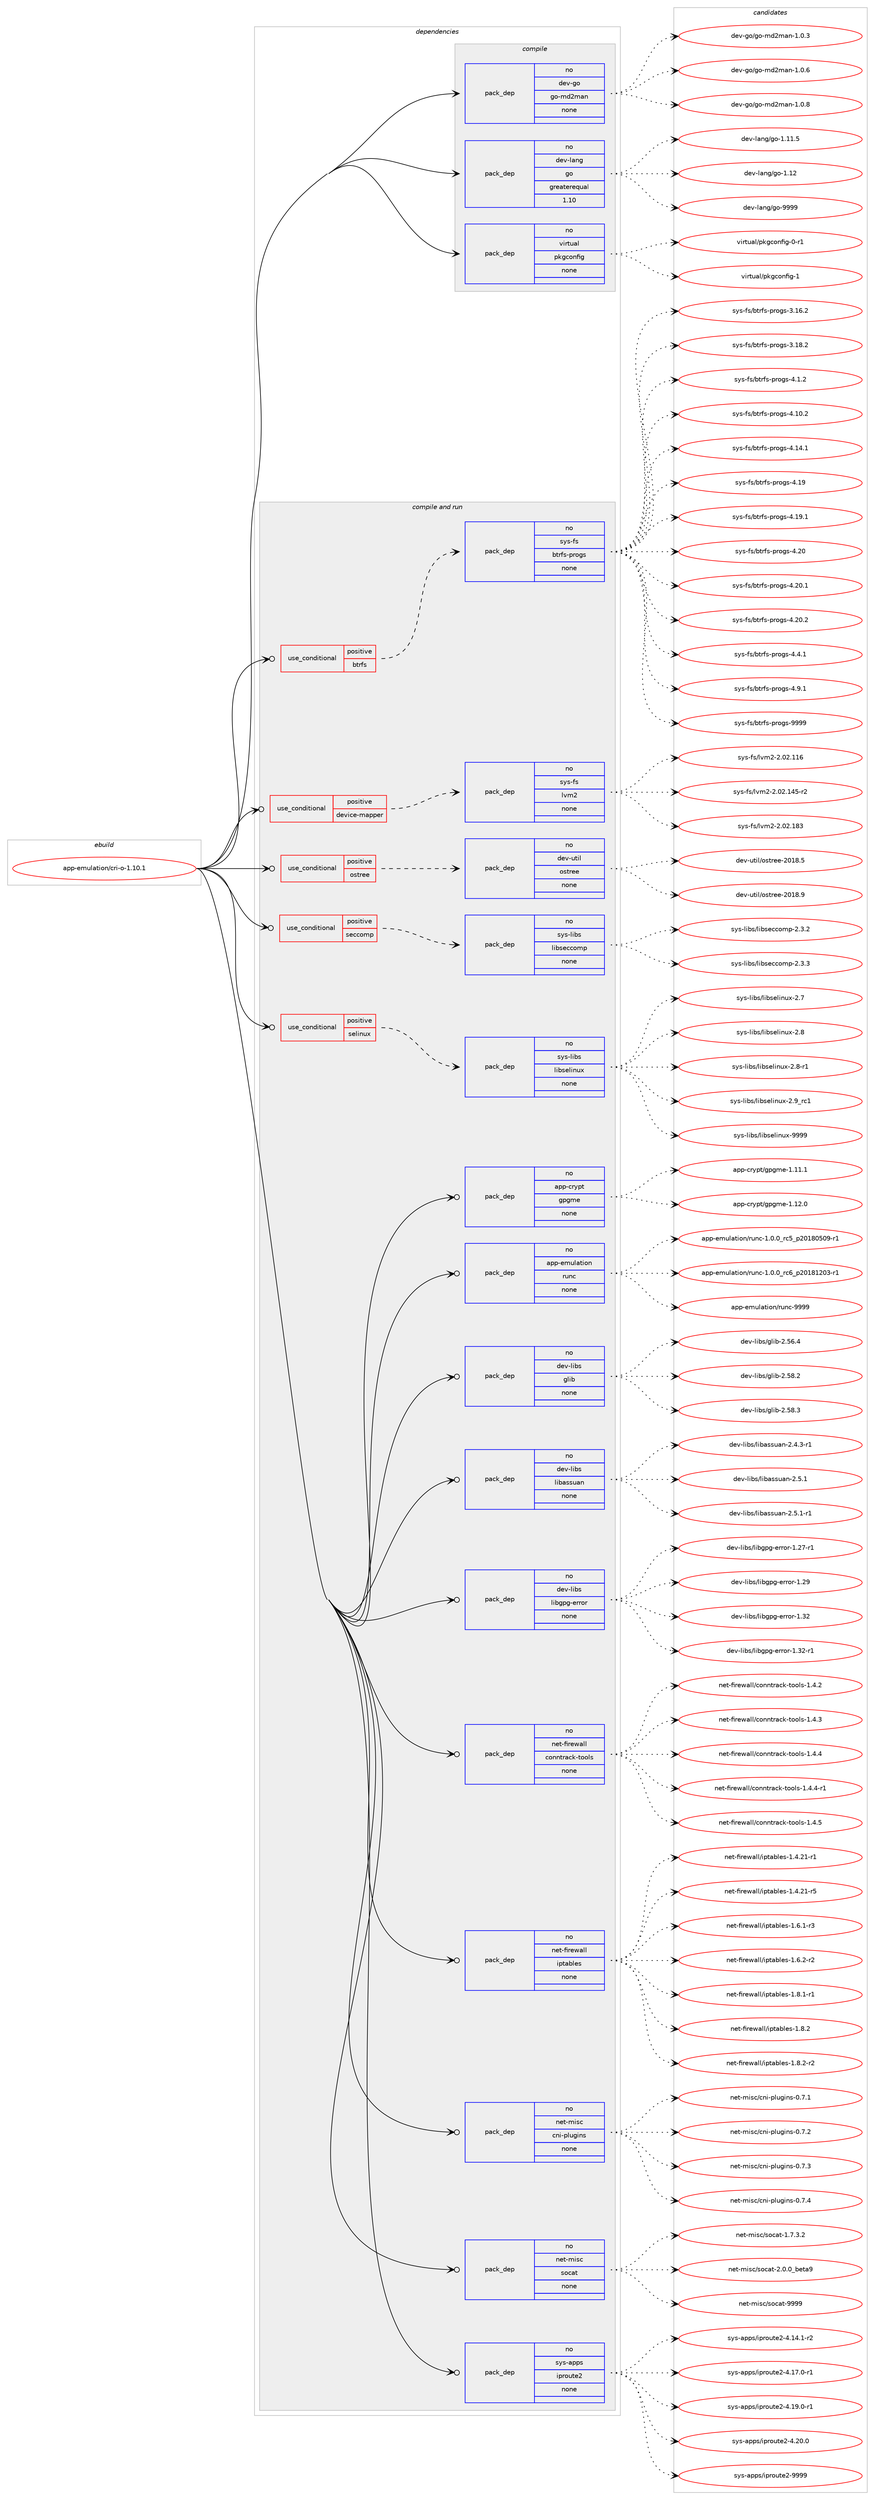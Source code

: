 digraph prolog {

# *************
# Graph options
# *************

newrank=true;
concentrate=true;
compound=true;
graph [rankdir=LR,fontname=Helvetica,fontsize=10,ranksep=1.5];#, ranksep=2.5, nodesep=0.2];
edge  [arrowhead=vee];
node  [fontname=Helvetica,fontsize=10];

# **********
# The ebuild
# **********

subgraph cluster_leftcol {
color=gray;
rank=same;
label=<<i>ebuild</i>>;
id [label="app-emulation/cri-o-1.10.1", color=red, width=4, href="../app-emulation/cri-o-1.10.1.svg"];
}

# ****************
# The dependencies
# ****************

subgraph cluster_midcol {
color=gray;
label=<<i>dependencies</i>>;
subgraph cluster_compile {
fillcolor="#eeeeee";
style=filled;
label=<<i>compile</i>>;
subgraph pack914037 {
dependency1283457 [label=<<TABLE BORDER="0" CELLBORDER="1" CELLSPACING="0" CELLPADDING="4" WIDTH="220"><TR><TD ROWSPAN="6" CELLPADDING="30">pack_dep</TD></TR><TR><TD WIDTH="110">no</TD></TR><TR><TD>dev-go</TD></TR><TR><TD>go-md2man</TD></TR><TR><TD>none</TD></TR><TR><TD></TD></TR></TABLE>>, shape=none, color=blue];
}
id:e -> dependency1283457:w [weight=20,style="solid",arrowhead="vee"];
subgraph pack914038 {
dependency1283458 [label=<<TABLE BORDER="0" CELLBORDER="1" CELLSPACING="0" CELLPADDING="4" WIDTH="220"><TR><TD ROWSPAN="6" CELLPADDING="30">pack_dep</TD></TR><TR><TD WIDTH="110">no</TD></TR><TR><TD>dev-lang</TD></TR><TR><TD>go</TD></TR><TR><TD>greaterequal</TD></TR><TR><TD>1.10</TD></TR></TABLE>>, shape=none, color=blue];
}
id:e -> dependency1283458:w [weight=20,style="solid",arrowhead="vee"];
subgraph pack914039 {
dependency1283459 [label=<<TABLE BORDER="0" CELLBORDER="1" CELLSPACING="0" CELLPADDING="4" WIDTH="220"><TR><TD ROWSPAN="6" CELLPADDING="30">pack_dep</TD></TR><TR><TD WIDTH="110">no</TD></TR><TR><TD>virtual</TD></TR><TR><TD>pkgconfig</TD></TR><TR><TD>none</TD></TR><TR><TD></TD></TR></TABLE>>, shape=none, color=blue];
}
id:e -> dependency1283459:w [weight=20,style="solid",arrowhead="vee"];
}
subgraph cluster_compileandrun {
fillcolor="#eeeeee";
style=filled;
label=<<i>compile and run</i>>;
subgraph cond349455 {
dependency1283460 [label=<<TABLE BORDER="0" CELLBORDER="1" CELLSPACING="0" CELLPADDING="4"><TR><TD ROWSPAN="3" CELLPADDING="10">use_conditional</TD></TR><TR><TD>positive</TD></TR><TR><TD>btrfs</TD></TR></TABLE>>, shape=none, color=red];
subgraph pack914040 {
dependency1283461 [label=<<TABLE BORDER="0" CELLBORDER="1" CELLSPACING="0" CELLPADDING="4" WIDTH="220"><TR><TD ROWSPAN="6" CELLPADDING="30">pack_dep</TD></TR><TR><TD WIDTH="110">no</TD></TR><TR><TD>sys-fs</TD></TR><TR><TD>btrfs-progs</TD></TR><TR><TD>none</TD></TR><TR><TD></TD></TR></TABLE>>, shape=none, color=blue];
}
dependency1283460:e -> dependency1283461:w [weight=20,style="dashed",arrowhead="vee"];
}
id:e -> dependency1283460:w [weight=20,style="solid",arrowhead="odotvee"];
subgraph cond349456 {
dependency1283462 [label=<<TABLE BORDER="0" CELLBORDER="1" CELLSPACING="0" CELLPADDING="4"><TR><TD ROWSPAN="3" CELLPADDING="10">use_conditional</TD></TR><TR><TD>positive</TD></TR><TR><TD>device-mapper</TD></TR></TABLE>>, shape=none, color=red];
subgraph pack914041 {
dependency1283463 [label=<<TABLE BORDER="0" CELLBORDER="1" CELLSPACING="0" CELLPADDING="4" WIDTH="220"><TR><TD ROWSPAN="6" CELLPADDING="30">pack_dep</TD></TR><TR><TD WIDTH="110">no</TD></TR><TR><TD>sys-fs</TD></TR><TR><TD>lvm2</TD></TR><TR><TD>none</TD></TR><TR><TD></TD></TR></TABLE>>, shape=none, color=blue];
}
dependency1283462:e -> dependency1283463:w [weight=20,style="dashed",arrowhead="vee"];
}
id:e -> dependency1283462:w [weight=20,style="solid",arrowhead="odotvee"];
subgraph cond349457 {
dependency1283464 [label=<<TABLE BORDER="0" CELLBORDER="1" CELLSPACING="0" CELLPADDING="4"><TR><TD ROWSPAN="3" CELLPADDING="10">use_conditional</TD></TR><TR><TD>positive</TD></TR><TR><TD>ostree</TD></TR></TABLE>>, shape=none, color=red];
subgraph pack914042 {
dependency1283465 [label=<<TABLE BORDER="0" CELLBORDER="1" CELLSPACING="0" CELLPADDING="4" WIDTH="220"><TR><TD ROWSPAN="6" CELLPADDING="30">pack_dep</TD></TR><TR><TD WIDTH="110">no</TD></TR><TR><TD>dev-util</TD></TR><TR><TD>ostree</TD></TR><TR><TD>none</TD></TR><TR><TD></TD></TR></TABLE>>, shape=none, color=blue];
}
dependency1283464:e -> dependency1283465:w [weight=20,style="dashed",arrowhead="vee"];
}
id:e -> dependency1283464:w [weight=20,style="solid",arrowhead="odotvee"];
subgraph cond349458 {
dependency1283466 [label=<<TABLE BORDER="0" CELLBORDER="1" CELLSPACING="0" CELLPADDING="4"><TR><TD ROWSPAN="3" CELLPADDING="10">use_conditional</TD></TR><TR><TD>positive</TD></TR><TR><TD>seccomp</TD></TR></TABLE>>, shape=none, color=red];
subgraph pack914043 {
dependency1283467 [label=<<TABLE BORDER="0" CELLBORDER="1" CELLSPACING="0" CELLPADDING="4" WIDTH="220"><TR><TD ROWSPAN="6" CELLPADDING="30">pack_dep</TD></TR><TR><TD WIDTH="110">no</TD></TR><TR><TD>sys-libs</TD></TR><TR><TD>libseccomp</TD></TR><TR><TD>none</TD></TR><TR><TD></TD></TR></TABLE>>, shape=none, color=blue];
}
dependency1283466:e -> dependency1283467:w [weight=20,style="dashed",arrowhead="vee"];
}
id:e -> dependency1283466:w [weight=20,style="solid",arrowhead="odotvee"];
subgraph cond349459 {
dependency1283468 [label=<<TABLE BORDER="0" CELLBORDER="1" CELLSPACING="0" CELLPADDING="4"><TR><TD ROWSPAN="3" CELLPADDING="10">use_conditional</TD></TR><TR><TD>positive</TD></TR><TR><TD>selinux</TD></TR></TABLE>>, shape=none, color=red];
subgraph pack914044 {
dependency1283469 [label=<<TABLE BORDER="0" CELLBORDER="1" CELLSPACING="0" CELLPADDING="4" WIDTH="220"><TR><TD ROWSPAN="6" CELLPADDING="30">pack_dep</TD></TR><TR><TD WIDTH="110">no</TD></TR><TR><TD>sys-libs</TD></TR><TR><TD>libselinux</TD></TR><TR><TD>none</TD></TR><TR><TD></TD></TR></TABLE>>, shape=none, color=blue];
}
dependency1283468:e -> dependency1283469:w [weight=20,style="dashed",arrowhead="vee"];
}
id:e -> dependency1283468:w [weight=20,style="solid",arrowhead="odotvee"];
subgraph pack914045 {
dependency1283470 [label=<<TABLE BORDER="0" CELLBORDER="1" CELLSPACING="0" CELLPADDING="4" WIDTH="220"><TR><TD ROWSPAN="6" CELLPADDING="30">pack_dep</TD></TR><TR><TD WIDTH="110">no</TD></TR><TR><TD>app-crypt</TD></TR><TR><TD>gpgme</TD></TR><TR><TD>none</TD></TR><TR><TD></TD></TR></TABLE>>, shape=none, color=blue];
}
id:e -> dependency1283470:w [weight=20,style="solid",arrowhead="odotvee"];
subgraph pack914046 {
dependency1283471 [label=<<TABLE BORDER="0" CELLBORDER="1" CELLSPACING="0" CELLPADDING="4" WIDTH="220"><TR><TD ROWSPAN="6" CELLPADDING="30">pack_dep</TD></TR><TR><TD WIDTH="110">no</TD></TR><TR><TD>app-emulation</TD></TR><TR><TD>runc</TD></TR><TR><TD>none</TD></TR><TR><TD></TD></TR></TABLE>>, shape=none, color=blue];
}
id:e -> dependency1283471:w [weight=20,style="solid",arrowhead="odotvee"];
subgraph pack914047 {
dependency1283472 [label=<<TABLE BORDER="0" CELLBORDER="1" CELLSPACING="0" CELLPADDING="4" WIDTH="220"><TR><TD ROWSPAN="6" CELLPADDING="30">pack_dep</TD></TR><TR><TD WIDTH="110">no</TD></TR><TR><TD>dev-libs</TD></TR><TR><TD>glib</TD></TR><TR><TD>none</TD></TR><TR><TD></TD></TR></TABLE>>, shape=none, color=blue];
}
id:e -> dependency1283472:w [weight=20,style="solid",arrowhead="odotvee"];
subgraph pack914048 {
dependency1283473 [label=<<TABLE BORDER="0" CELLBORDER="1" CELLSPACING="0" CELLPADDING="4" WIDTH="220"><TR><TD ROWSPAN="6" CELLPADDING="30">pack_dep</TD></TR><TR><TD WIDTH="110">no</TD></TR><TR><TD>dev-libs</TD></TR><TR><TD>libassuan</TD></TR><TR><TD>none</TD></TR><TR><TD></TD></TR></TABLE>>, shape=none, color=blue];
}
id:e -> dependency1283473:w [weight=20,style="solid",arrowhead="odotvee"];
subgraph pack914049 {
dependency1283474 [label=<<TABLE BORDER="0" CELLBORDER="1" CELLSPACING="0" CELLPADDING="4" WIDTH="220"><TR><TD ROWSPAN="6" CELLPADDING="30">pack_dep</TD></TR><TR><TD WIDTH="110">no</TD></TR><TR><TD>dev-libs</TD></TR><TR><TD>libgpg-error</TD></TR><TR><TD>none</TD></TR><TR><TD></TD></TR></TABLE>>, shape=none, color=blue];
}
id:e -> dependency1283474:w [weight=20,style="solid",arrowhead="odotvee"];
subgraph pack914050 {
dependency1283475 [label=<<TABLE BORDER="0" CELLBORDER="1" CELLSPACING="0" CELLPADDING="4" WIDTH="220"><TR><TD ROWSPAN="6" CELLPADDING="30">pack_dep</TD></TR><TR><TD WIDTH="110">no</TD></TR><TR><TD>net-firewall</TD></TR><TR><TD>conntrack-tools</TD></TR><TR><TD>none</TD></TR><TR><TD></TD></TR></TABLE>>, shape=none, color=blue];
}
id:e -> dependency1283475:w [weight=20,style="solid",arrowhead="odotvee"];
subgraph pack914051 {
dependency1283476 [label=<<TABLE BORDER="0" CELLBORDER="1" CELLSPACING="0" CELLPADDING="4" WIDTH="220"><TR><TD ROWSPAN="6" CELLPADDING="30">pack_dep</TD></TR><TR><TD WIDTH="110">no</TD></TR><TR><TD>net-firewall</TD></TR><TR><TD>iptables</TD></TR><TR><TD>none</TD></TR><TR><TD></TD></TR></TABLE>>, shape=none, color=blue];
}
id:e -> dependency1283476:w [weight=20,style="solid",arrowhead="odotvee"];
subgraph pack914052 {
dependency1283477 [label=<<TABLE BORDER="0" CELLBORDER="1" CELLSPACING="0" CELLPADDING="4" WIDTH="220"><TR><TD ROWSPAN="6" CELLPADDING="30">pack_dep</TD></TR><TR><TD WIDTH="110">no</TD></TR><TR><TD>net-misc</TD></TR><TR><TD>cni-plugins</TD></TR><TR><TD>none</TD></TR><TR><TD></TD></TR></TABLE>>, shape=none, color=blue];
}
id:e -> dependency1283477:w [weight=20,style="solid",arrowhead="odotvee"];
subgraph pack914053 {
dependency1283478 [label=<<TABLE BORDER="0" CELLBORDER="1" CELLSPACING="0" CELLPADDING="4" WIDTH="220"><TR><TD ROWSPAN="6" CELLPADDING="30">pack_dep</TD></TR><TR><TD WIDTH="110">no</TD></TR><TR><TD>net-misc</TD></TR><TR><TD>socat</TD></TR><TR><TD>none</TD></TR><TR><TD></TD></TR></TABLE>>, shape=none, color=blue];
}
id:e -> dependency1283478:w [weight=20,style="solid",arrowhead="odotvee"];
subgraph pack914054 {
dependency1283479 [label=<<TABLE BORDER="0" CELLBORDER="1" CELLSPACING="0" CELLPADDING="4" WIDTH="220"><TR><TD ROWSPAN="6" CELLPADDING="30">pack_dep</TD></TR><TR><TD WIDTH="110">no</TD></TR><TR><TD>sys-apps</TD></TR><TR><TD>iproute2</TD></TR><TR><TD>none</TD></TR><TR><TD></TD></TR></TABLE>>, shape=none, color=blue];
}
id:e -> dependency1283479:w [weight=20,style="solid",arrowhead="odotvee"];
}
subgraph cluster_run {
fillcolor="#eeeeee";
style=filled;
label=<<i>run</i>>;
}
}

# **************
# The candidates
# **************

subgraph cluster_choices {
rank=same;
color=gray;
label=<<i>candidates</i>>;

subgraph choice914037 {
color=black;
nodesep=1;
choice1001011184510311147103111451091005010997110454946484651 [label="dev-go/go-md2man-1.0.3", color=red, width=4,href="../dev-go/go-md2man-1.0.3.svg"];
choice1001011184510311147103111451091005010997110454946484654 [label="dev-go/go-md2man-1.0.6", color=red, width=4,href="../dev-go/go-md2man-1.0.6.svg"];
choice1001011184510311147103111451091005010997110454946484656 [label="dev-go/go-md2man-1.0.8", color=red, width=4,href="../dev-go/go-md2man-1.0.8.svg"];
dependency1283457:e -> choice1001011184510311147103111451091005010997110454946484651:w [style=dotted,weight="100"];
dependency1283457:e -> choice1001011184510311147103111451091005010997110454946484654:w [style=dotted,weight="100"];
dependency1283457:e -> choice1001011184510311147103111451091005010997110454946484656:w [style=dotted,weight="100"];
}
subgraph choice914038 {
color=black;
nodesep=1;
choice10010111845108971101034710311145494649494653 [label="dev-lang/go-1.11.5", color=red, width=4,href="../dev-lang/go-1.11.5.svg"];
choice1001011184510897110103471031114549464950 [label="dev-lang/go-1.12", color=red, width=4,href="../dev-lang/go-1.12.svg"];
choice1001011184510897110103471031114557575757 [label="dev-lang/go-9999", color=red, width=4,href="../dev-lang/go-9999.svg"];
dependency1283458:e -> choice10010111845108971101034710311145494649494653:w [style=dotted,weight="100"];
dependency1283458:e -> choice1001011184510897110103471031114549464950:w [style=dotted,weight="100"];
dependency1283458:e -> choice1001011184510897110103471031114557575757:w [style=dotted,weight="100"];
}
subgraph choice914039 {
color=black;
nodesep=1;
choice11810511411611797108471121071039911111010210510345484511449 [label="virtual/pkgconfig-0-r1", color=red, width=4,href="../virtual/pkgconfig-0-r1.svg"];
choice1181051141161179710847112107103991111101021051034549 [label="virtual/pkgconfig-1", color=red, width=4,href="../virtual/pkgconfig-1.svg"];
dependency1283459:e -> choice11810511411611797108471121071039911111010210510345484511449:w [style=dotted,weight="100"];
dependency1283459:e -> choice1181051141161179710847112107103991111101021051034549:w [style=dotted,weight="100"];
}
subgraph choice914040 {
color=black;
nodesep=1;
choice1151211154510211547981161141021154511211411110311545514649544650 [label="sys-fs/btrfs-progs-3.16.2", color=red, width=4,href="../sys-fs/btrfs-progs-3.16.2.svg"];
choice1151211154510211547981161141021154511211411110311545514649564650 [label="sys-fs/btrfs-progs-3.18.2", color=red, width=4,href="../sys-fs/btrfs-progs-3.18.2.svg"];
choice11512111545102115479811611410211545112114111103115455246494650 [label="sys-fs/btrfs-progs-4.1.2", color=red, width=4,href="../sys-fs/btrfs-progs-4.1.2.svg"];
choice1151211154510211547981161141021154511211411110311545524649484650 [label="sys-fs/btrfs-progs-4.10.2", color=red, width=4,href="../sys-fs/btrfs-progs-4.10.2.svg"];
choice1151211154510211547981161141021154511211411110311545524649524649 [label="sys-fs/btrfs-progs-4.14.1", color=red, width=4,href="../sys-fs/btrfs-progs-4.14.1.svg"];
choice115121115451021154798116114102115451121141111031154552464957 [label="sys-fs/btrfs-progs-4.19", color=red, width=4,href="../sys-fs/btrfs-progs-4.19.svg"];
choice1151211154510211547981161141021154511211411110311545524649574649 [label="sys-fs/btrfs-progs-4.19.1", color=red, width=4,href="../sys-fs/btrfs-progs-4.19.1.svg"];
choice115121115451021154798116114102115451121141111031154552465048 [label="sys-fs/btrfs-progs-4.20", color=red, width=4,href="../sys-fs/btrfs-progs-4.20.svg"];
choice1151211154510211547981161141021154511211411110311545524650484649 [label="sys-fs/btrfs-progs-4.20.1", color=red, width=4,href="../sys-fs/btrfs-progs-4.20.1.svg"];
choice1151211154510211547981161141021154511211411110311545524650484650 [label="sys-fs/btrfs-progs-4.20.2", color=red, width=4,href="../sys-fs/btrfs-progs-4.20.2.svg"];
choice11512111545102115479811611410211545112114111103115455246524649 [label="sys-fs/btrfs-progs-4.4.1", color=red, width=4,href="../sys-fs/btrfs-progs-4.4.1.svg"];
choice11512111545102115479811611410211545112114111103115455246574649 [label="sys-fs/btrfs-progs-4.9.1", color=red, width=4,href="../sys-fs/btrfs-progs-4.9.1.svg"];
choice115121115451021154798116114102115451121141111031154557575757 [label="sys-fs/btrfs-progs-9999", color=red, width=4,href="../sys-fs/btrfs-progs-9999.svg"];
dependency1283461:e -> choice1151211154510211547981161141021154511211411110311545514649544650:w [style=dotted,weight="100"];
dependency1283461:e -> choice1151211154510211547981161141021154511211411110311545514649564650:w [style=dotted,weight="100"];
dependency1283461:e -> choice11512111545102115479811611410211545112114111103115455246494650:w [style=dotted,weight="100"];
dependency1283461:e -> choice1151211154510211547981161141021154511211411110311545524649484650:w [style=dotted,weight="100"];
dependency1283461:e -> choice1151211154510211547981161141021154511211411110311545524649524649:w [style=dotted,weight="100"];
dependency1283461:e -> choice115121115451021154798116114102115451121141111031154552464957:w [style=dotted,weight="100"];
dependency1283461:e -> choice1151211154510211547981161141021154511211411110311545524649574649:w [style=dotted,weight="100"];
dependency1283461:e -> choice115121115451021154798116114102115451121141111031154552465048:w [style=dotted,weight="100"];
dependency1283461:e -> choice1151211154510211547981161141021154511211411110311545524650484649:w [style=dotted,weight="100"];
dependency1283461:e -> choice1151211154510211547981161141021154511211411110311545524650484650:w [style=dotted,weight="100"];
dependency1283461:e -> choice11512111545102115479811611410211545112114111103115455246524649:w [style=dotted,weight="100"];
dependency1283461:e -> choice11512111545102115479811611410211545112114111103115455246574649:w [style=dotted,weight="100"];
dependency1283461:e -> choice115121115451021154798116114102115451121141111031154557575757:w [style=dotted,weight="100"];
}
subgraph choice914041 {
color=black;
nodesep=1;
choice115121115451021154710811810950455046485046494954 [label="sys-fs/lvm2-2.02.116", color=red, width=4,href="../sys-fs/lvm2-2.02.116.svg"];
choice1151211154510211547108118109504550464850464952534511450 [label="sys-fs/lvm2-2.02.145-r2", color=red, width=4,href="../sys-fs/lvm2-2.02.145-r2.svg"];
choice115121115451021154710811810950455046485046495651 [label="sys-fs/lvm2-2.02.183", color=red, width=4,href="../sys-fs/lvm2-2.02.183.svg"];
dependency1283463:e -> choice115121115451021154710811810950455046485046494954:w [style=dotted,weight="100"];
dependency1283463:e -> choice1151211154510211547108118109504550464850464952534511450:w [style=dotted,weight="100"];
dependency1283463:e -> choice115121115451021154710811810950455046485046495651:w [style=dotted,weight="100"];
}
subgraph choice914042 {
color=black;
nodesep=1;
choice100101118451171161051084711111511611410110145504849564653 [label="dev-util/ostree-2018.5", color=red, width=4,href="../dev-util/ostree-2018.5.svg"];
choice100101118451171161051084711111511611410110145504849564657 [label="dev-util/ostree-2018.9", color=red, width=4,href="../dev-util/ostree-2018.9.svg"];
dependency1283465:e -> choice100101118451171161051084711111511611410110145504849564653:w [style=dotted,weight="100"];
dependency1283465:e -> choice100101118451171161051084711111511611410110145504849564657:w [style=dotted,weight="100"];
}
subgraph choice914043 {
color=black;
nodesep=1;
choice115121115451081059811547108105981151019999111109112455046514650 [label="sys-libs/libseccomp-2.3.2", color=red, width=4,href="../sys-libs/libseccomp-2.3.2.svg"];
choice115121115451081059811547108105981151019999111109112455046514651 [label="sys-libs/libseccomp-2.3.3", color=red, width=4,href="../sys-libs/libseccomp-2.3.3.svg"];
dependency1283467:e -> choice115121115451081059811547108105981151019999111109112455046514650:w [style=dotted,weight="100"];
dependency1283467:e -> choice115121115451081059811547108105981151019999111109112455046514651:w [style=dotted,weight="100"];
}
subgraph choice914044 {
color=black;
nodesep=1;
choice1151211154510810598115471081059811510110810511011712045504655 [label="sys-libs/libselinux-2.7", color=red, width=4,href="../sys-libs/libselinux-2.7.svg"];
choice1151211154510810598115471081059811510110810511011712045504656 [label="sys-libs/libselinux-2.8", color=red, width=4,href="../sys-libs/libselinux-2.8.svg"];
choice11512111545108105981154710810598115101108105110117120455046564511449 [label="sys-libs/libselinux-2.8-r1", color=red, width=4,href="../sys-libs/libselinux-2.8-r1.svg"];
choice1151211154510810598115471081059811510110810511011712045504657951149949 [label="sys-libs/libselinux-2.9_rc1", color=red, width=4,href="../sys-libs/libselinux-2.9_rc1.svg"];
choice115121115451081059811547108105981151011081051101171204557575757 [label="sys-libs/libselinux-9999", color=red, width=4,href="../sys-libs/libselinux-9999.svg"];
dependency1283469:e -> choice1151211154510810598115471081059811510110810511011712045504655:w [style=dotted,weight="100"];
dependency1283469:e -> choice1151211154510810598115471081059811510110810511011712045504656:w [style=dotted,weight="100"];
dependency1283469:e -> choice11512111545108105981154710810598115101108105110117120455046564511449:w [style=dotted,weight="100"];
dependency1283469:e -> choice1151211154510810598115471081059811510110810511011712045504657951149949:w [style=dotted,weight="100"];
dependency1283469:e -> choice115121115451081059811547108105981151011081051101171204557575757:w [style=dotted,weight="100"];
}
subgraph choice914045 {
color=black;
nodesep=1;
choice9711211245991141211121164710311210310910145494649494649 [label="app-crypt/gpgme-1.11.1", color=red, width=4,href="../app-crypt/gpgme-1.11.1.svg"];
choice9711211245991141211121164710311210310910145494649504648 [label="app-crypt/gpgme-1.12.0", color=red, width=4,href="../app-crypt/gpgme-1.12.0.svg"];
dependency1283470:e -> choice9711211245991141211121164710311210310910145494649494649:w [style=dotted,weight="100"];
dependency1283470:e -> choice9711211245991141211121164710311210310910145494649504648:w [style=dotted,weight="100"];
}
subgraph choice914046 {
color=black;
nodesep=1;
choice97112112451011091171089711610511111047114117110994549464846489511499539511250484956485348574511449 [label="app-emulation/runc-1.0.0_rc5_p20180509-r1", color=red, width=4,href="../app-emulation/runc-1.0.0_rc5_p20180509-r1.svg"];
choice97112112451011091171089711610511111047114117110994549464846489511499549511250484956495048514511449 [label="app-emulation/runc-1.0.0_rc6_p20181203-r1", color=red, width=4,href="../app-emulation/runc-1.0.0_rc6_p20181203-r1.svg"];
choice97112112451011091171089711610511111047114117110994557575757 [label="app-emulation/runc-9999", color=red, width=4,href="../app-emulation/runc-9999.svg"];
dependency1283471:e -> choice97112112451011091171089711610511111047114117110994549464846489511499539511250484956485348574511449:w [style=dotted,weight="100"];
dependency1283471:e -> choice97112112451011091171089711610511111047114117110994549464846489511499549511250484956495048514511449:w [style=dotted,weight="100"];
dependency1283471:e -> choice97112112451011091171089711610511111047114117110994557575757:w [style=dotted,weight="100"];
}
subgraph choice914047 {
color=black;
nodesep=1;
choice1001011184510810598115471031081059845504653544652 [label="dev-libs/glib-2.56.4", color=red, width=4,href="../dev-libs/glib-2.56.4.svg"];
choice1001011184510810598115471031081059845504653564650 [label="dev-libs/glib-2.58.2", color=red, width=4,href="../dev-libs/glib-2.58.2.svg"];
choice1001011184510810598115471031081059845504653564651 [label="dev-libs/glib-2.58.3", color=red, width=4,href="../dev-libs/glib-2.58.3.svg"];
dependency1283472:e -> choice1001011184510810598115471031081059845504653544652:w [style=dotted,weight="100"];
dependency1283472:e -> choice1001011184510810598115471031081059845504653564650:w [style=dotted,weight="100"];
dependency1283472:e -> choice1001011184510810598115471031081059845504653564651:w [style=dotted,weight="100"];
}
subgraph choice914048 {
color=black;
nodesep=1;
choice1001011184510810598115471081059897115115117971104550465246514511449 [label="dev-libs/libassuan-2.4.3-r1", color=red, width=4,href="../dev-libs/libassuan-2.4.3-r1.svg"];
choice100101118451081059811547108105989711511511797110455046534649 [label="dev-libs/libassuan-2.5.1", color=red, width=4,href="../dev-libs/libassuan-2.5.1.svg"];
choice1001011184510810598115471081059897115115117971104550465346494511449 [label="dev-libs/libassuan-2.5.1-r1", color=red, width=4,href="../dev-libs/libassuan-2.5.1-r1.svg"];
dependency1283473:e -> choice1001011184510810598115471081059897115115117971104550465246514511449:w [style=dotted,weight="100"];
dependency1283473:e -> choice100101118451081059811547108105989711511511797110455046534649:w [style=dotted,weight="100"];
dependency1283473:e -> choice1001011184510810598115471081059897115115117971104550465346494511449:w [style=dotted,weight="100"];
}
subgraph choice914049 {
color=black;
nodesep=1;
choice100101118451081059811547108105981031121034510111411411111445494650554511449 [label="dev-libs/libgpg-error-1.27-r1", color=red, width=4,href="../dev-libs/libgpg-error-1.27-r1.svg"];
choice10010111845108105981154710810598103112103451011141141111144549465057 [label="dev-libs/libgpg-error-1.29", color=red, width=4,href="../dev-libs/libgpg-error-1.29.svg"];
choice10010111845108105981154710810598103112103451011141141111144549465150 [label="dev-libs/libgpg-error-1.32", color=red, width=4,href="../dev-libs/libgpg-error-1.32.svg"];
choice100101118451081059811547108105981031121034510111411411111445494651504511449 [label="dev-libs/libgpg-error-1.32-r1", color=red, width=4,href="../dev-libs/libgpg-error-1.32-r1.svg"];
dependency1283474:e -> choice100101118451081059811547108105981031121034510111411411111445494650554511449:w [style=dotted,weight="100"];
dependency1283474:e -> choice10010111845108105981154710810598103112103451011141141111144549465057:w [style=dotted,weight="100"];
dependency1283474:e -> choice10010111845108105981154710810598103112103451011141141111144549465150:w [style=dotted,weight="100"];
dependency1283474:e -> choice100101118451081059811547108105981031121034510111411411111445494651504511449:w [style=dotted,weight="100"];
}
subgraph choice914050 {
color=black;
nodesep=1;
choice11010111645102105114101119971081084799111110110116114979910745116111111108115454946524650 [label="net-firewall/conntrack-tools-1.4.2", color=red, width=4,href="../net-firewall/conntrack-tools-1.4.2.svg"];
choice11010111645102105114101119971081084799111110110116114979910745116111111108115454946524651 [label="net-firewall/conntrack-tools-1.4.3", color=red, width=4,href="../net-firewall/conntrack-tools-1.4.3.svg"];
choice11010111645102105114101119971081084799111110110116114979910745116111111108115454946524652 [label="net-firewall/conntrack-tools-1.4.4", color=red, width=4,href="../net-firewall/conntrack-tools-1.4.4.svg"];
choice110101116451021051141011199710810847991111101101161149799107451161111111081154549465246524511449 [label="net-firewall/conntrack-tools-1.4.4-r1", color=red, width=4,href="../net-firewall/conntrack-tools-1.4.4-r1.svg"];
choice11010111645102105114101119971081084799111110110116114979910745116111111108115454946524653 [label="net-firewall/conntrack-tools-1.4.5", color=red, width=4,href="../net-firewall/conntrack-tools-1.4.5.svg"];
dependency1283475:e -> choice11010111645102105114101119971081084799111110110116114979910745116111111108115454946524650:w [style=dotted,weight="100"];
dependency1283475:e -> choice11010111645102105114101119971081084799111110110116114979910745116111111108115454946524651:w [style=dotted,weight="100"];
dependency1283475:e -> choice11010111645102105114101119971081084799111110110116114979910745116111111108115454946524652:w [style=dotted,weight="100"];
dependency1283475:e -> choice110101116451021051141011199710810847991111101101161149799107451161111111081154549465246524511449:w [style=dotted,weight="100"];
dependency1283475:e -> choice11010111645102105114101119971081084799111110110116114979910745116111111108115454946524653:w [style=dotted,weight="100"];
}
subgraph choice914051 {
color=black;
nodesep=1;
choice1101011164510210511410111997108108471051121169798108101115454946524650494511449 [label="net-firewall/iptables-1.4.21-r1", color=red, width=4,href="../net-firewall/iptables-1.4.21-r1.svg"];
choice1101011164510210511410111997108108471051121169798108101115454946524650494511453 [label="net-firewall/iptables-1.4.21-r5", color=red, width=4,href="../net-firewall/iptables-1.4.21-r5.svg"];
choice11010111645102105114101119971081084710511211697981081011154549465446494511451 [label="net-firewall/iptables-1.6.1-r3", color=red, width=4,href="../net-firewall/iptables-1.6.1-r3.svg"];
choice11010111645102105114101119971081084710511211697981081011154549465446504511450 [label="net-firewall/iptables-1.6.2-r2", color=red, width=4,href="../net-firewall/iptables-1.6.2-r2.svg"];
choice11010111645102105114101119971081084710511211697981081011154549465646494511449 [label="net-firewall/iptables-1.8.1-r1", color=red, width=4,href="../net-firewall/iptables-1.8.1-r1.svg"];
choice1101011164510210511410111997108108471051121169798108101115454946564650 [label="net-firewall/iptables-1.8.2", color=red, width=4,href="../net-firewall/iptables-1.8.2.svg"];
choice11010111645102105114101119971081084710511211697981081011154549465646504511450 [label="net-firewall/iptables-1.8.2-r2", color=red, width=4,href="../net-firewall/iptables-1.8.2-r2.svg"];
dependency1283476:e -> choice1101011164510210511410111997108108471051121169798108101115454946524650494511449:w [style=dotted,weight="100"];
dependency1283476:e -> choice1101011164510210511410111997108108471051121169798108101115454946524650494511453:w [style=dotted,weight="100"];
dependency1283476:e -> choice11010111645102105114101119971081084710511211697981081011154549465446494511451:w [style=dotted,weight="100"];
dependency1283476:e -> choice11010111645102105114101119971081084710511211697981081011154549465446504511450:w [style=dotted,weight="100"];
dependency1283476:e -> choice11010111645102105114101119971081084710511211697981081011154549465646494511449:w [style=dotted,weight="100"];
dependency1283476:e -> choice1101011164510210511410111997108108471051121169798108101115454946564650:w [style=dotted,weight="100"];
dependency1283476:e -> choice11010111645102105114101119971081084710511211697981081011154549465646504511450:w [style=dotted,weight="100"];
}
subgraph choice914052 {
color=black;
nodesep=1;
choice1101011164510910511599479911010545112108117103105110115454846554649 [label="net-misc/cni-plugins-0.7.1", color=red, width=4,href="../net-misc/cni-plugins-0.7.1.svg"];
choice1101011164510910511599479911010545112108117103105110115454846554650 [label="net-misc/cni-plugins-0.7.2", color=red, width=4,href="../net-misc/cni-plugins-0.7.2.svg"];
choice1101011164510910511599479911010545112108117103105110115454846554651 [label="net-misc/cni-plugins-0.7.3", color=red, width=4,href="../net-misc/cni-plugins-0.7.3.svg"];
choice1101011164510910511599479911010545112108117103105110115454846554652 [label="net-misc/cni-plugins-0.7.4", color=red, width=4,href="../net-misc/cni-plugins-0.7.4.svg"];
dependency1283477:e -> choice1101011164510910511599479911010545112108117103105110115454846554649:w [style=dotted,weight="100"];
dependency1283477:e -> choice1101011164510910511599479911010545112108117103105110115454846554650:w [style=dotted,weight="100"];
dependency1283477:e -> choice1101011164510910511599479911010545112108117103105110115454846554651:w [style=dotted,weight="100"];
dependency1283477:e -> choice1101011164510910511599479911010545112108117103105110115454846554652:w [style=dotted,weight="100"];
}
subgraph choice914053 {
color=black;
nodesep=1;
choice11010111645109105115994711511199971164549465546514650 [label="net-misc/socat-1.7.3.2", color=red, width=4,href="../net-misc/socat-1.7.3.2.svg"];
choice110101116451091051159947115111999711645504648464895981011169757 [label="net-misc/socat-2.0.0_beta9", color=red, width=4,href="../net-misc/socat-2.0.0_beta9.svg"];
choice11010111645109105115994711511199971164557575757 [label="net-misc/socat-9999", color=red, width=4,href="../net-misc/socat-9999.svg"];
dependency1283478:e -> choice11010111645109105115994711511199971164549465546514650:w [style=dotted,weight="100"];
dependency1283478:e -> choice110101116451091051159947115111999711645504648464895981011169757:w [style=dotted,weight="100"];
dependency1283478:e -> choice11010111645109105115994711511199971164557575757:w [style=dotted,weight="100"];
}
subgraph choice914054 {
color=black;
nodesep=1;
choice11512111545971121121154710511211411111711610150455246495246494511450 [label="sys-apps/iproute2-4.14.1-r2", color=red, width=4,href="../sys-apps/iproute2-4.14.1-r2.svg"];
choice11512111545971121121154710511211411111711610150455246495546484511449 [label="sys-apps/iproute2-4.17.0-r1", color=red, width=4,href="../sys-apps/iproute2-4.17.0-r1.svg"];
choice11512111545971121121154710511211411111711610150455246495746484511449 [label="sys-apps/iproute2-4.19.0-r1", color=red, width=4,href="../sys-apps/iproute2-4.19.0-r1.svg"];
choice1151211154597112112115471051121141111171161015045524650484648 [label="sys-apps/iproute2-4.20.0", color=red, width=4,href="../sys-apps/iproute2-4.20.0.svg"];
choice115121115459711211211547105112114111117116101504557575757 [label="sys-apps/iproute2-9999", color=red, width=4,href="../sys-apps/iproute2-9999.svg"];
dependency1283479:e -> choice11512111545971121121154710511211411111711610150455246495246494511450:w [style=dotted,weight="100"];
dependency1283479:e -> choice11512111545971121121154710511211411111711610150455246495546484511449:w [style=dotted,weight="100"];
dependency1283479:e -> choice11512111545971121121154710511211411111711610150455246495746484511449:w [style=dotted,weight="100"];
dependency1283479:e -> choice1151211154597112112115471051121141111171161015045524650484648:w [style=dotted,weight="100"];
dependency1283479:e -> choice115121115459711211211547105112114111117116101504557575757:w [style=dotted,weight="100"];
}
}

}
